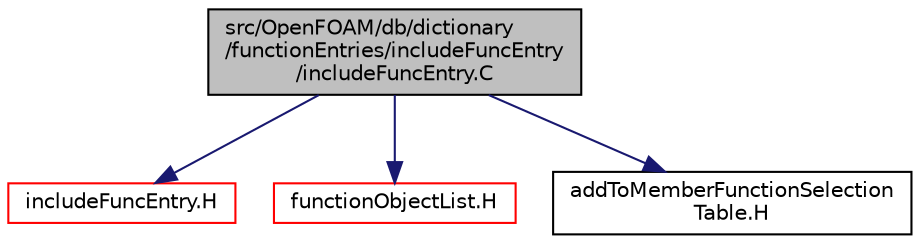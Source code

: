 digraph "src/OpenFOAM/db/dictionary/functionEntries/includeFuncEntry/includeFuncEntry.C"
{
  bgcolor="transparent";
  edge [fontname="Helvetica",fontsize="10",labelfontname="Helvetica",labelfontsize="10"];
  node [fontname="Helvetica",fontsize="10",shape=record];
  Node0 [label="src/OpenFOAM/db/dictionary\l/functionEntries/includeFuncEntry\l/includeFuncEntry.C",height=0.2,width=0.4,color="black", fillcolor="grey75", style="filled", fontcolor="black"];
  Node0 -> Node1 [color="midnightblue",fontsize="10",style="solid",fontname="Helvetica"];
  Node1 [label="includeFuncEntry.H",height=0.2,width=0.4,color="red",URL="$a09566.html"];
  Node0 -> Node69 [color="midnightblue",fontsize="10",style="solid",fontname="Helvetica"];
  Node69 [label="functionObjectList.H",height=0.2,width=0.4,color="red",URL="$a09656.html"];
  Node0 -> Node88 [color="midnightblue",fontsize="10",style="solid",fontname="Helvetica"];
  Node88 [label="addToMemberFunctionSelection\lTable.H",height=0.2,width=0.4,color="black",URL="$a09995.html",tooltip="Macros for easy insertion into member function selection tables. "];
}
